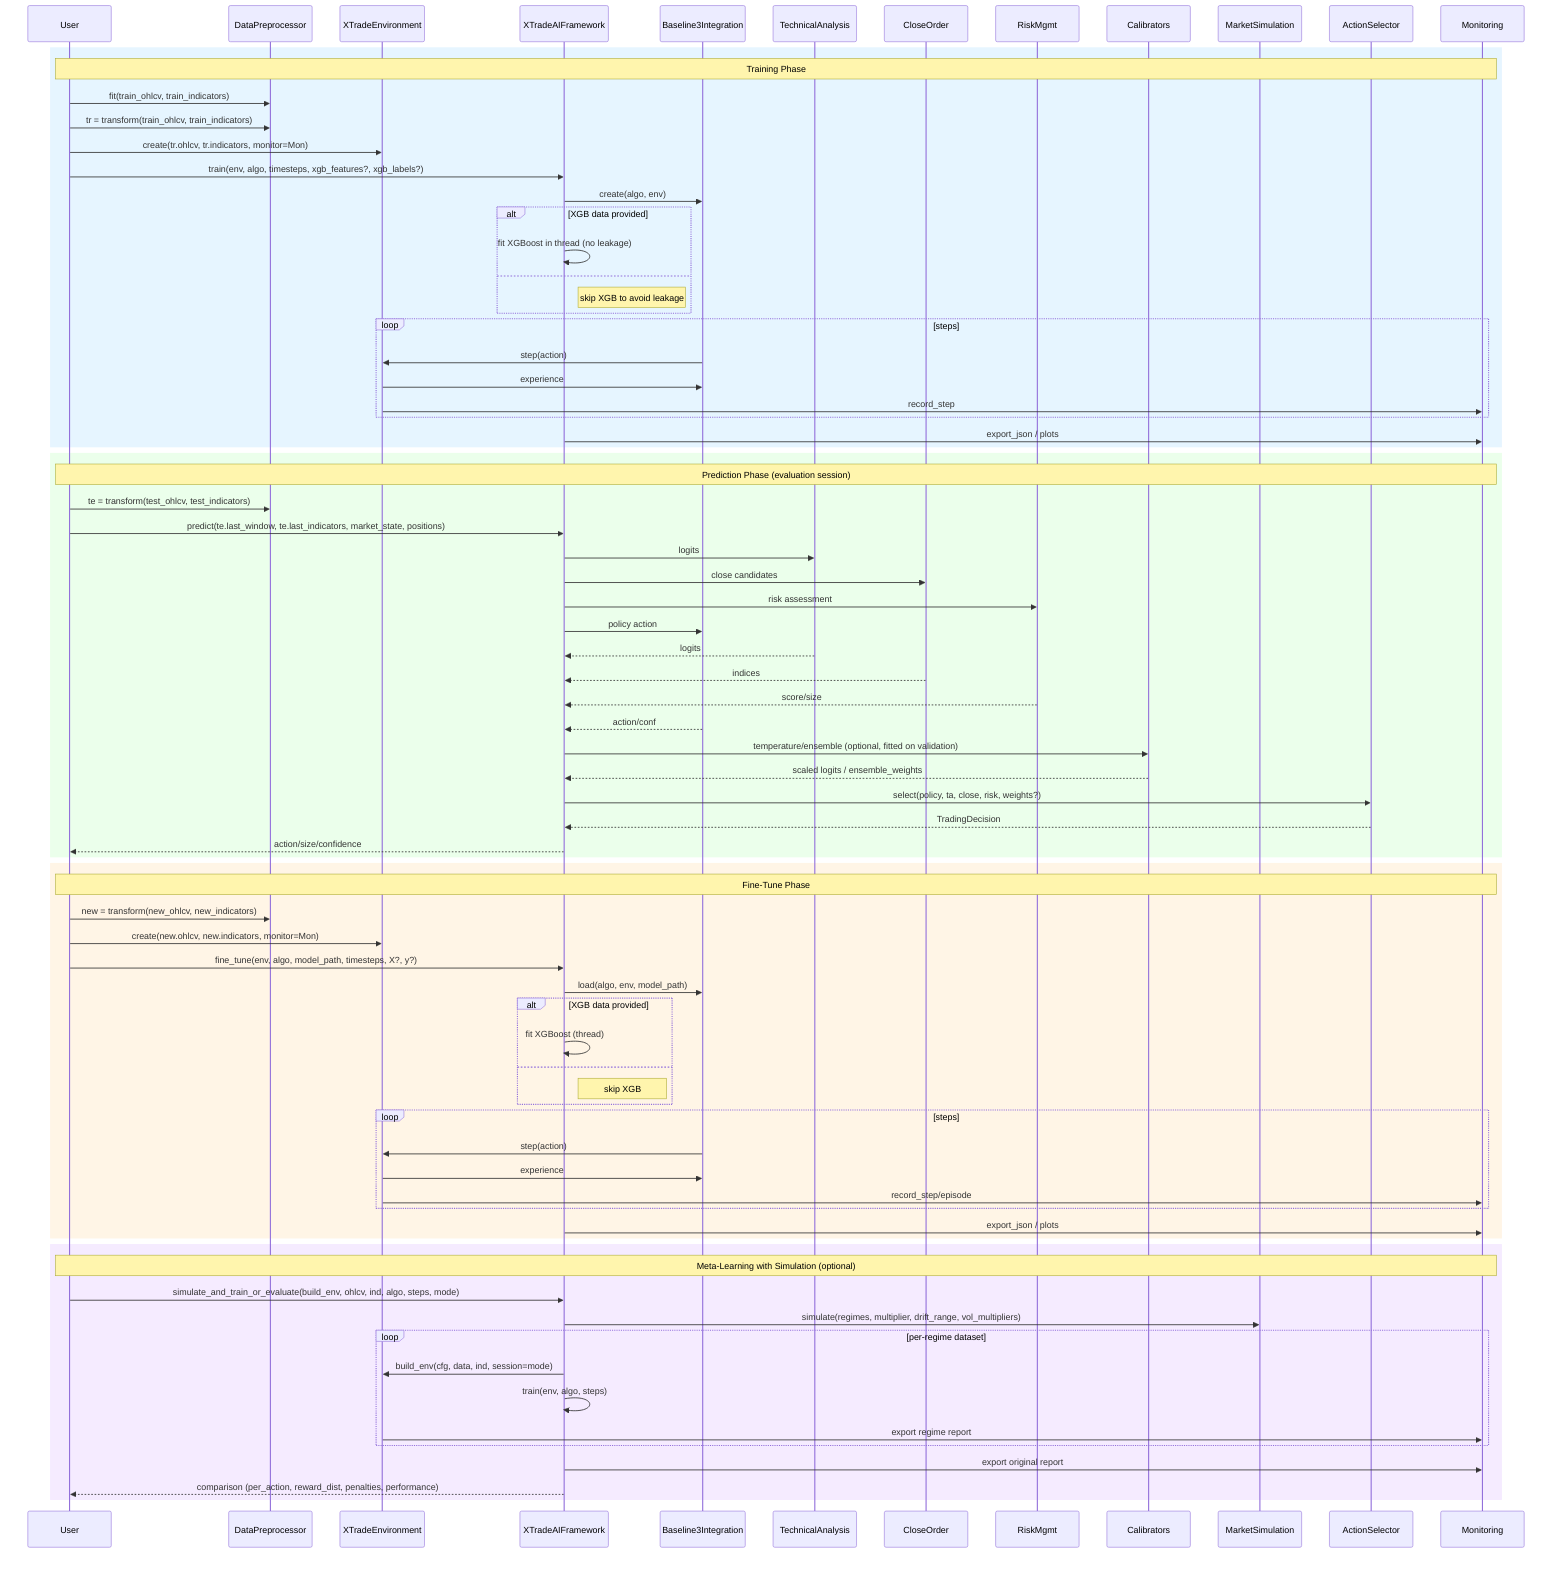%% End-to-End Sequence
sequenceDiagram
	participant User
	participant Pre as DataPreprocessor
	participant Env as XTradeEnvironment
	participant FW as XTradeAIFramework
	participant SB3 as Baseline3Integration
	participant TA as TechnicalAnalysis
	participant Close as CloseOrder
	participant Risk as RiskMgmt
	participant Cal as Calibrators
	participant Sim as MarketSimulation
	participant Sel as ActionSelector
	participant Mon as Monitoring

	rect rgb(230,245,255)
	Note over User,Mon: Training Phase
	User->>Pre: fit(train_ohlcv, train_indicators)
	User->>Pre: tr = transform(train_ohlcv, train_indicators)
	User->>Env: create(tr.ohlcv, tr.indicators, monitor=Mon)
	User->>FW: train(env, algo, timesteps, xgb_features?, xgb_labels?)
	FW->>SB3: create(algo, env)
	alt XGB data provided
		FW->>FW: fit XGBoost in thread (no leakage)
	else
		Note right of FW: skip XGB to avoid leakage
	end
	loop steps
		SB3->>Env: step(action)
		Env->>SB3: experience
		Env->>Mon: record_step
	end
	FW->>Mon: export_json / plots
	end

	rect rgb(235,255,235)
	Note over User,Mon: Prediction Phase (evaluation session)
	User->>Pre: te = transform(test_ohlcv, test_indicators)
	User->>FW: predict(te.last_window, te.last_indicators, market_state, positions)
	FW->>TA: logits
	FW->>Close: close candidates
	FW->>Risk: risk assessment
	FW->>SB3: policy action
	TA-->>FW: logits
	Close-->>FW: indices
	Risk-->>FW: score/size
	SB3-->>FW: action/conf
	FW->>Cal: temperature/ensemble (optional, fitted on validation)
	Cal-->>FW: scaled logits / ensemble_weights
	FW->>Sel: select(policy, ta, close, risk, weights?)
	Sel-->>FW: TradingDecision
	FW-->>User: action/size/confidence
	end

	rect rgb(255,245,230)
	Note over User,Mon: Fine-Tune Phase
	User->>Pre: new = transform(new_ohlcv, new_indicators)
	User->>Env: create(new.ohlcv, new.indicators, monitor=Mon)
	User->>FW: fine_tune(env, algo, model_path, timesteps, X?, y?)
	FW->>SB3: load(algo, env, model_path)
	alt XGB data provided
		FW->>FW: fit XGBoost (thread)
	else
		Note right of FW: skip XGB
	end
	loop steps
		SB3->>Env: step(action)
		Env->>SB3: experience
		Env->>Mon: record_step/episode
	end
	FW->>Mon: export_json / plots
	end

	rect rgb(245,235,255)
	Note over User,Mon: Meta-Learning with Simulation (optional)
	User->>FW: simulate_and_train_or_evaluate(build_env, ohlcv, ind, algo, steps, mode)
	FW->>Sim: simulate(regimes, multiplier, drift_range, vol_multipliers)
	loop per-regime dataset
		FW->>Env: build_env(cfg, data, ind, session=mode)
		FW->>FW: train(env, algo, steps)
		Env->>Mon: export regime report
	end
	FW->>Mon: export original report
	FW-->>User: comparison (per_action, reward_dist, penalties, performance)
	end